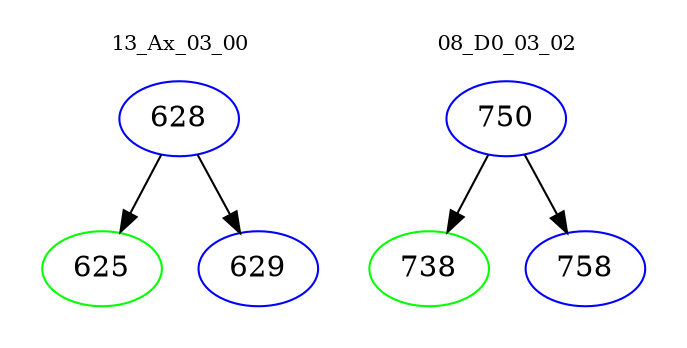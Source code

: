digraph{
subgraph cluster_0 {
color = white
label = "13_Ax_03_00";
fontsize=10;
T0_628 [label="628", color="blue"]
T0_628 -> T0_625 [color="black"]
T0_625 [label="625", color="green"]
T0_628 -> T0_629 [color="black"]
T0_629 [label="629", color="blue"]
}
subgraph cluster_1 {
color = white
label = "08_D0_03_02";
fontsize=10;
T1_750 [label="750", color="blue"]
T1_750 -> T1_738 [color="black"]
T1_738 [label="738", color="green"]
T1_750 -> T1_758 [color="black"]
T1_758 [label="758", color="blue"]
}
}
